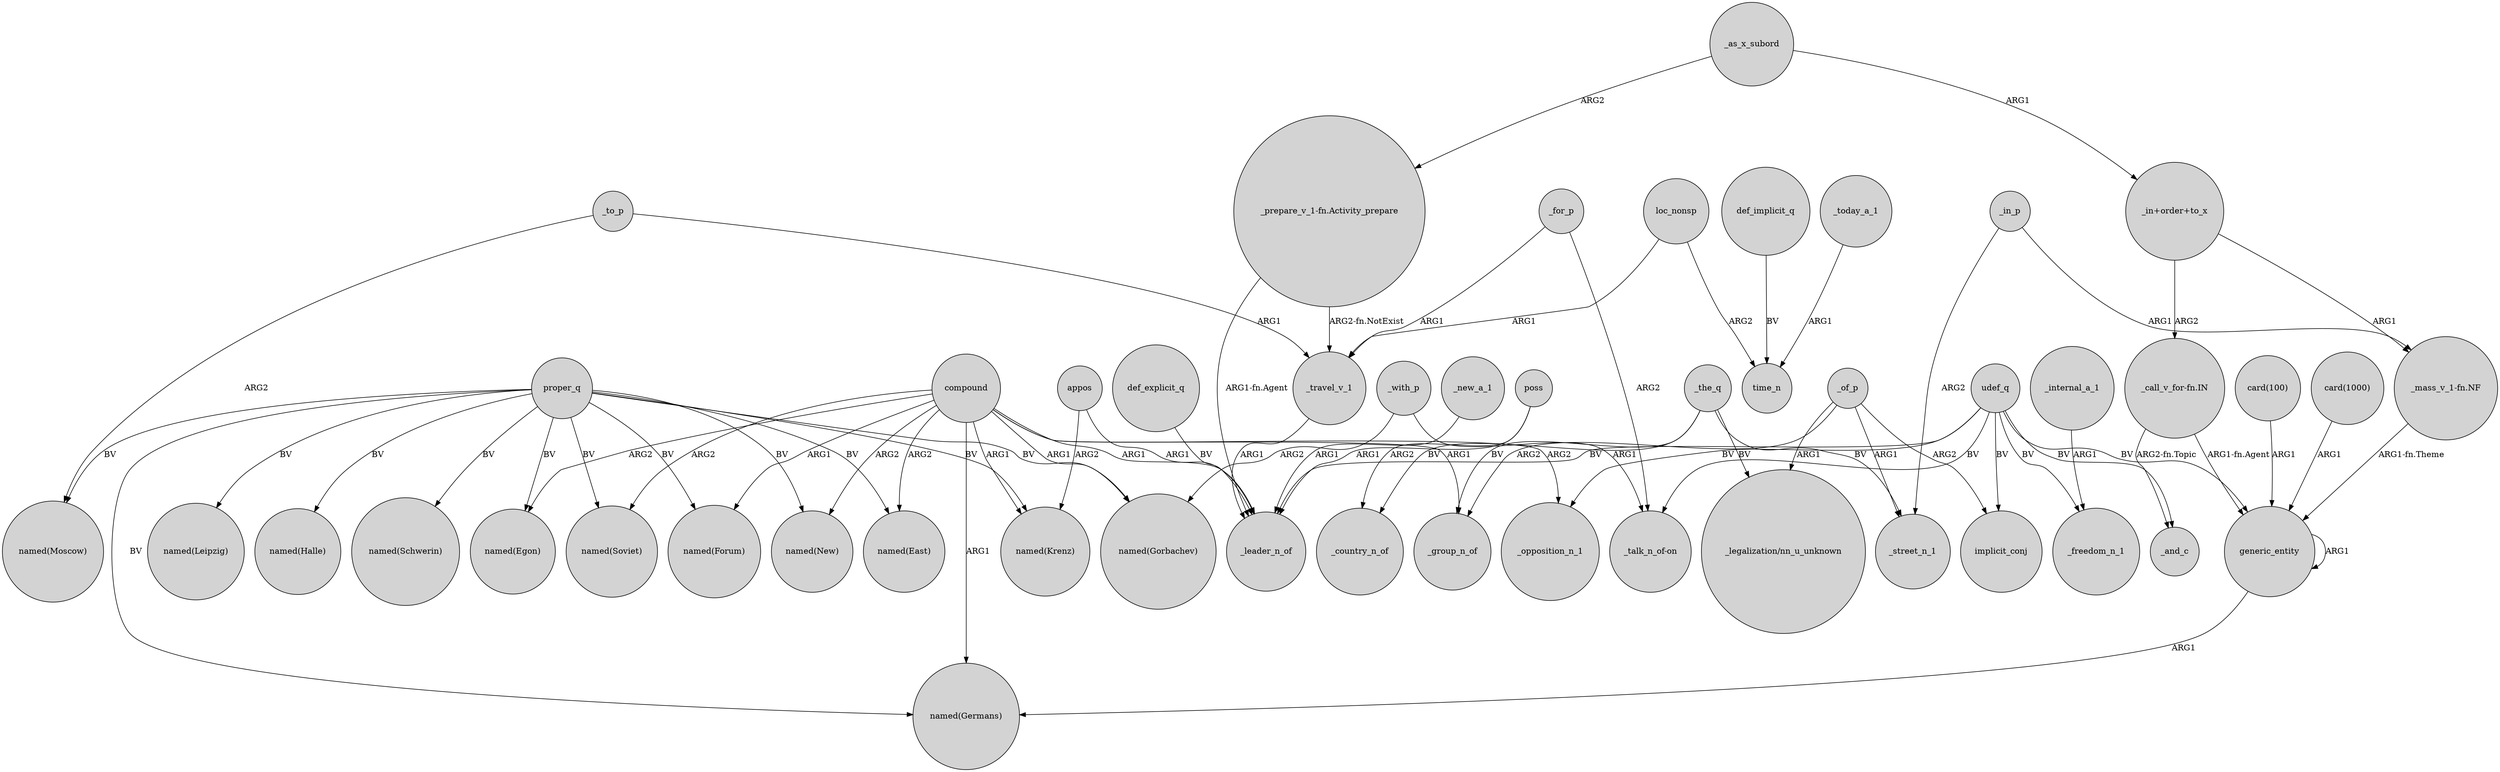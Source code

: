digraph {
	node [shape=circle style=filled]
	def_explicit_q -> _leader_n_of [label=BV]
	poss -> _country_n_of [label=ARG2]
	proper_q -> "named(Moscow)" [label=BV]
	_as_x_subord -> "_in+order+to_x" [label=ARG1]
	compound -> "named(New)" [label=ARG2]
	_to_p -> _travel_v_1 [label=ARG1]
	_today_a_1 -> time_n [label=ARG1]
	udef_q -> generic_entity [label=BV]
	proper_q -> "named(Germans)" [label=BV]
	"card(100)" -> generic_entity [label=ARG1]
	"_in+order+to_x" -> "_call_v_for-fn.IN" [label=ARG2]
	_with_p -> "named(Gorbachev)" [label=ARG2]
	compound -> "named(Egon)" [label=ARG2]
	proper_q -> "named(New)" [label=BV]
	"_prepare_v_1-fn.Activity_prepare" -> _leader_n_of [label="ARG1-fn.Agent"]
	_for_p -> "_talk_n_of-on" [label=ARG2]
	proper_q -> "named(Krenz)" [label=BV]
	"_in+order+to_x" -> "_mass_v_1-fn.NF" [label=ARG1]
	proper_q -> "named(Leipzig)" [label=BV]
	compound -> "named(Germans)" [label=ARG1]
	compound -> _opposition_n_1 [label=ARG2]
	compound -> _leader_n_of [label=ARG1]
	"_mass_v_1-fn.NF" -> generic_entity [label="ARG1-fn.Theme"]
	_as_x_subord -> "_prepare_v_1-fn.Activity_prepare" [label=ARG2]
	_of_p -> _group_n_of [label=ARG2]
	poss -> _leader_n_of [label=ARG1]
	compound -> "named(Gorbachev)" [label=ARG1]
	generic_entity -> generic_entity [label=ARG1]
	proper_q -> "named(Soviet)" [label=BV]
	_travel_v_1 -> _leader_n_of [label=ARG1]
	_with_p -> "_talk_n_of-on" [label=ARG1]
	"card(1000)" -> generic_entity [label=ARG1]
	loc_nonsp -> time_n [label=ARG2]
	_in_p -> _street_n_1 [label=ARG2]
	udef_q -> implicit_conj [label=BV]
	_of_p -> "_legalization/nn_u_unknown" [label=ARG1]
	_new_a_1 -> _leader_n_of [label=ARG1]
	_in_p -> "_mass_v_1-fn.NF" [label=ARG1]
	proper_q -> "named(Halle)" [label=BV]
	_the_q -> _street_n_1 [label=BV]
	_the_q -> _country_n_of [label=BV]
	_the_q -> _group_n_of [label=BV]
	loc_nonsp -> _travel_v_1 [label=ARG1]
	proper_q -> "named(Egon)" [label=BV]
	udef_q -> "_talk_n_of-on" [label=BV]
	appos -> _leader_n_of [label=ARG1]
	compound -> "named(Soviet)" [label=ARG2]
	_to_p -> "named(Moscow)" [label=ARG2]
	"_prepare_v_1-fn.Activity_prepare" -> _travel_v_1 [label="ARG2-fn.NotExist"]
	_of_p -> _street_n_1 [label=ARG1]
	compound -> "named(Krenz)" [label=ARG1]
	generic_entity -> "named(Germans)" [label=ARG1]
	"_call_v_for-fn.IN" -> generic_entity [label="ARG1-fn.Agent"]
	_of_p -> implicit_conj [label=ARG2]
	udef_q -> _freedom_n_1 [label=BV]
	_for_p -> _travel_v_1 [label=ARG1]
	_the_q -> "_legalization/nn_u_unknown" [label=BV]
	proper_q -> "named(Schwerin)" [label=BV]
	"_call_v_for-fn.IN" -> _and_c [label="ARG2-fn.Topic"]
	udef_q -> _and_c [label=BV]
	proper_q -> "named(Gorbachev)" [label=BV]
	_internal_a_1 -> _freedom_n_1 [label=ARG1]
	proper_q -> "named(East)" [label=BV]
	compound -> "named(Forum)" [label=ARG1]
	compound -> _group_n_of [label=ARG1]
	proper_q -> "named(Forum)" [label=BV]
	udef_q -> _leader_n_of [label=BV]
	udef_q -> _opposition_n_1 [label=BV]
	compound -> "named(East)" [label=ARG2]
	def_implicit_q -> time_n [label=BV]
	appos -> "named(Krenz)" [label=ARG2]
}
